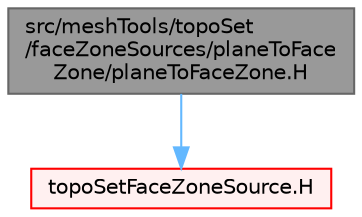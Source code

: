 digraph "src/meshTools/topoSet/faceZoneSources/planeToFaceZone/planeToFaceZone.H"
{
 // LATEX_PDF_SIZE
  bgcolor="transparent";
  edge [fontname=Helvetica,fontsize=10,labelfontname=Helvetica,labelfontsize=10];
  node [fontname=Helvetica,fontsize=10,shape=box,height=0.2,width=0.4];
  Node1 [id="Node000001",label="src/meshTools/topoSet\l/faceZoneSources/planeToFace\lZone/planeToFaceZone.H",height=0.2,width=0.4,color="gray40", fillcolor="grey60", style="filled", fontcolor="black",tooltip=" "];
  Node1 -> Node2 [id="edge1_Node000001_Node000002",color="steelblue1",style="solid",tooltip=" "];
  Node2 [id="Node000002",label="topoSetFaceZoneSource.H",height=0.2,width=0.4,color="red", fillcolor="#FFF0F0", style="filled",URL="$topoSetFaceZoneSource_8H.html",tooltip=" "];
}
